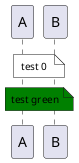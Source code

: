 {
  "sha1": "dqnpgcwfvw75291ln6q4o1061kg7jig",
  "insertion": {
    "when": "2024-06-01T09:03:03.350Z",
    "url": "https://forum.plantuml.net/11645/style-for-note-on-component-and-deployement-diagram-class",
    "user": "plantuml@gmail.com"
  }
}
@startuml
<style>
note {
  FontSize 10
  BackGroundColor #fff
  .green {
        BackgroundColor green
   }
}
</style>

participant A
participant B
note over A, B : test 0
note over A, B <<green>> : test green
@enduml
